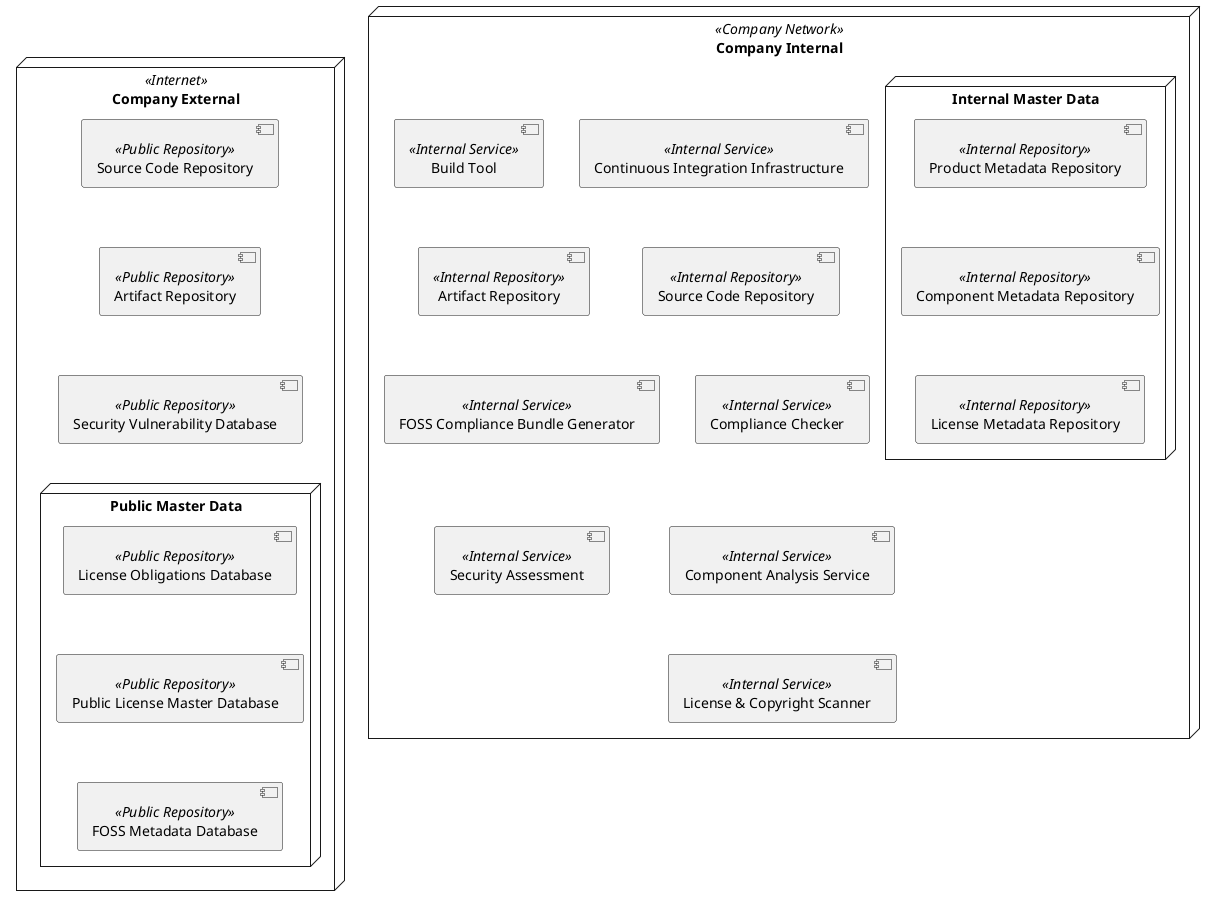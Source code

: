 @startuml

'
' SPDX-License-Identifier: CC-BY-SA-4.0
'
' Showing the tooling landscape as UML deployement diagram
' This is meant to be a big picture, not listing all details
'

'
' Elements: What is public in the Internet
'

skinparam componentStyle uml2

node "Company External" <<Internet>> {

    component [Source Code Repository] as publicsource <<Public Repository>> 

    component [Artifact Repository] as publicartifacts <<Public Repository>>

    component [Security Vulnerability Database] as publicvulnerabilities <<Public Repository>> 

    node "Public Master Data" {

        component [License Obligations Database] as publicobligations <<Public Repository>> 

        component [Public License Master Database] as publiclicenses <<Public Repository>> 

        component [FOSS Metadata Database] as publicmetadata <<Public Repository>> 

    }

}

'
' Elements: What is inside organisation or comapny
'

node "Company Internal" <<Company Network>> {

    component [Continuous Integration Infrastructure] as cicd <<Internal Service>>

    component [Build Tool] as buildsystem <<Internal Service>>

    component [Source Code Repository] as internalsource <<Internal Repository>> 

    component [Artifact Repository] as internalartifacts <<Internal Repository>> 

    component [Compliance Checker] as compliancechecker <<Internal Service>>

    component [FOSS Compliance Bundle Generator] as fossbundlegenerator <<Internal Service>>

    component [Component Analysis Service] as componentanalysis <<Internal Service>>

    component [License & Copyright Scanner] as licensescanner <<Internal Service>>

    component [Security Assessment] as securityassessment <<Internal Service>>

    node "Internal Master Data" {

        component [Product Metadata Repository] as productinventory <<Internal Repository>>

        component [Component Metadata Repository] as componentinventory <<Internal Repository>> 

        component [License Metadata Repository] as licenses <<Internal Repository>> 

    }

}

' 
' hidden relations to force layout ...
' 

publicsource -[hidden]-> publicartifacts
publicartifacts -[hidden]-> publicvulnerabilities
publicvulnerabilities -[hidden]-> publicobligations

publicobligations -[hidden]-> publiclicenses
publiclicenses -[hidden]-> publicmetadata

cicd -[hidden]-> internalsource
buildsystem -[hidden]-> internalartifacts
internalsource -[hidden]-> compliancechecker
internalartifacts -[hidden]-> fossbundlegenerator
compliancechecker -[hidden]-> componentanalysis
fossbundlegenerator -[hidden]-> securityassessment
componentanalysis -[hidden]-> licensescanner

productinventory -[hidden]-> componentinventory
componentinventory -[hidden]-> licenses

@enduml
